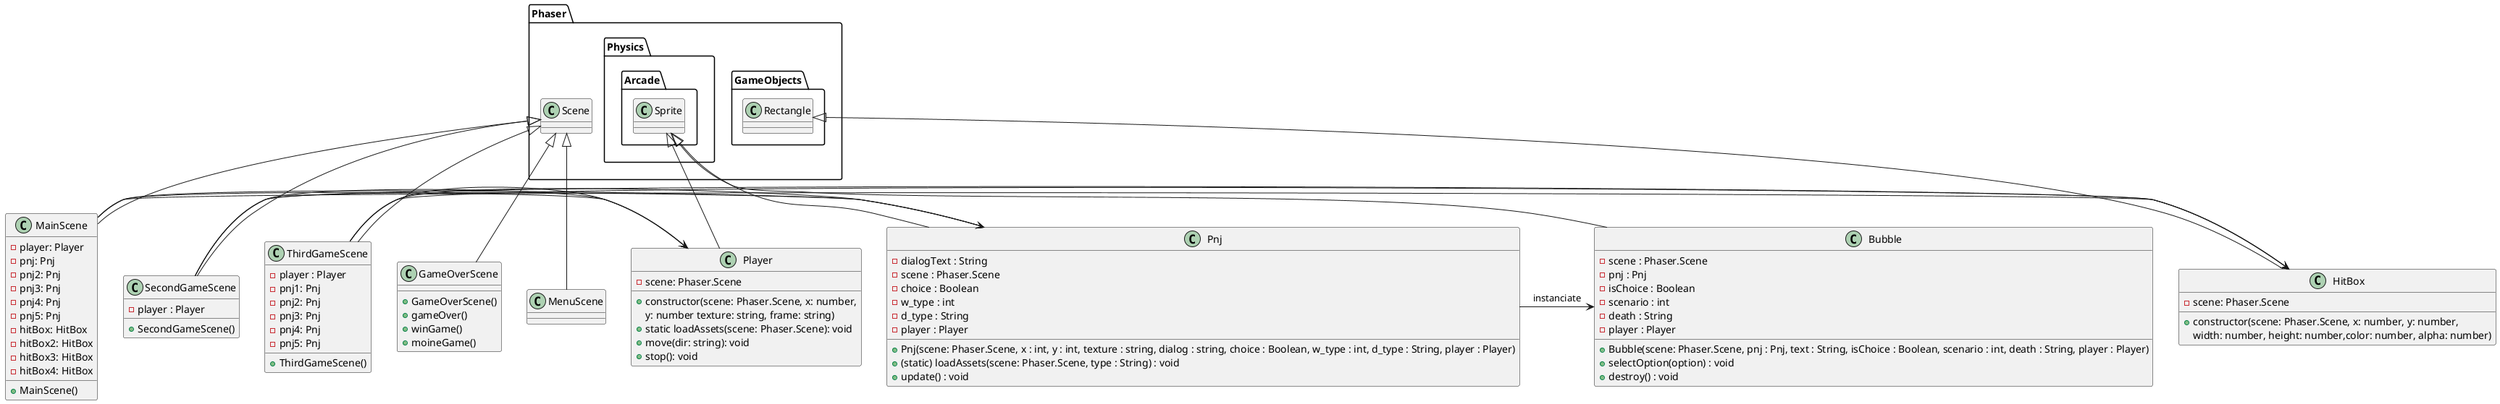 @startuml

class Pnj extends Phaser.Physics.Arcade.Sprite{
    - dialogText : String
    - scene : Phaser.Scene
    - choice : Boolean
    - w_type : int
    - d_type : String
    - player : Player

    + Pnj(scene: Phaser.Scene, x : int, y : int, texture : string, dialog : string, choice : Boolean, w_type : int, d_type : String, player : Player)
    + (static) loadAssets(scene: Phaser.Scene, type : String) : void
    + update() : void
}

class Bubble extends Phaser.Physics.Arcade.Sprite {
    - scene : Phaser.Scene
    - pnj : Pnj
    - isChoice : Boolean
    - scenario : int
    - death : String
    - player : Player

    + Bubble(scene: Phaser.Scene, pnj : Pnj, text : String, isChoice : Boolean, scenario : int, death : String, player : Player)
    + selectOption(option) : void
    + destroy() : void



}
class Player extends Phaser.Physics.Arcade.Sprite {
    - scene: Phaser.Scene
    + constructor(scene: Phaser.Scene, x: number,
    y: number texture: string, frame: string)
    + static loadAssets(scene: Phaser.Scene): void
    + move(dir: string): void
    + stop(): void
}
class HitBox extends Phaser.GameObjects.Rectangle
 {
  - scene: Phaser.Scene
  + constructor(scene: Phaser.Scene, x: number, y: number,
   width: number, height: number,color: number, alpha: number)
}

class MainScene extends Phaser.Scene {
  + MainScene()
  - player: Player
  - pnj: Pnj
  - pnj2: Pnj
  - pnj3: Pnj
  - pnj4: Pnj
  - pnj5: Pnj
  - hitBox: HitBox
  - hitBox2: HitBox
  - hitBox3: HitBox
  - hitBox4: HitBox
}
class GameOverScene extends Phaser.Scene{
  + GameOverScene()
  + gameOver()
  + winGame()
  + moineGame()
}
class MenuScene extends Phaser.Scene {}
class SecondGameScene extends Phaser.Scene{
  + SecondGameScene()
  - player : Player
}
class ThirdGameScene extends Phaser.Scene{
 + ThirdGameScene()
 - player : Player
 - pnj1: Pnj
 - pnj2: Pnj
 - pnj3: Pnj
 - pnj4: Pnj
 - pnj5: Pnj
}
MainScene -> Player
MainScene -> Pnj
MainScene -> HitBox
SecondGameScene -> Player
SecondGameScene -> Pnj
SecondGameScene -> HitBox
ThirdGameScene -> Player
ThirdGameScene -> Pnj
ThirdGameScene -> HitBox
Pnj -> Bubble : instanciate


@enduml
